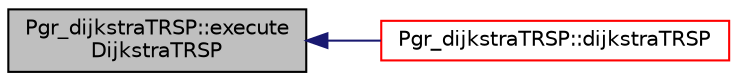 digraph "Pgr_dijkstraTRSP::executeDijkstraTRSP"
{
  edge [fontname="Helvetica",fontsize="10",labelfontname="Helvetica",labelfontsize="10"];
  node [fontname="Helvetica",fontsize="10",shape=record];
  rankdir="LR";
  Node37 [label="Pgr_dijkstraTRSP::execute\lDijkstraTRSP",height=0.2,width=0.4,color="black", fillcolor="grey75", style="filled", fontcolor="black"];
  Node37 -> Node38 [dir="back",color="midnightblue",fontsize="10",style="solid",fontname="Helvetica"];
  Node38 [label="Pgr_dijkstraTRSP::dijkstraTRSP",height=0.2,width=0.4,color="red", fillcolor="white", style="filled",URL="$classPgr__dijkstraTRSP.html#a9858d004d5240c7b2869e34ae9d6dcf9"];
}
